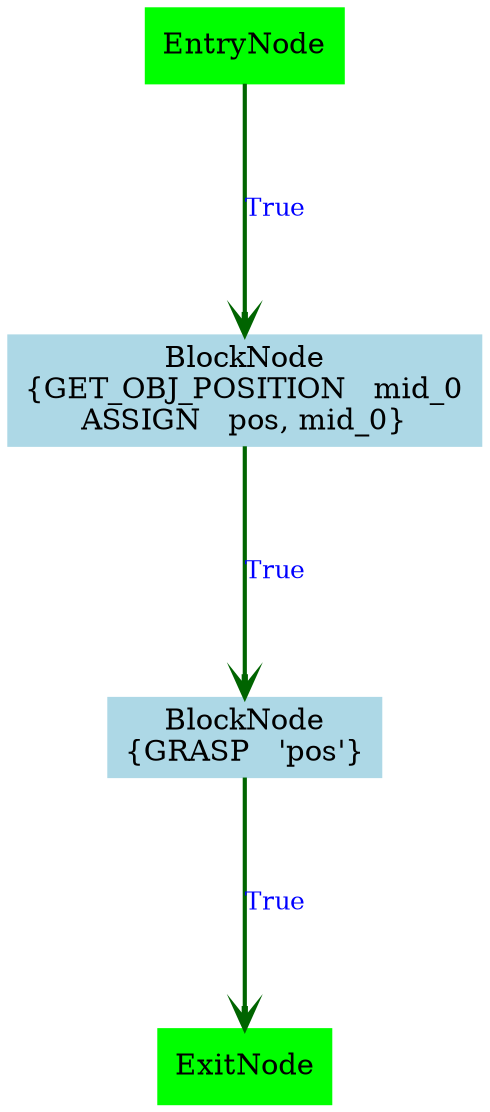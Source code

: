 digraph CFG {
  // 全局节点样式
  node [shape=box, style=filled, color=lightblue, fontcolor=black];
  // 全局边样式
  edge [color=darkgreen, penwidth=2.0, fontcolor=blue, fontsize=12, arrowhead=vee];
  ranksep=1.5;
  nodesep=0.5;
  size="20,20";
  dpi=1024;
  node_22429093 [label="BlockNode
{GRASP   'pos'}"];
  node_2048834776 [label="BlockNode
{GET_OBJ_POSITION   mid_0
ASSIGN   pos, mid_0}"];
  node_664223387 [label="ExitNode", color=green, fontcolor=black];
  node_1534030866 [label="EntryNode", color=green, fontcolor=black];
  {rank=min; node_1534030866 }
  {rank=max; node_664223387 }
  node_2048834776 -> node_22429093 [label="True"];
  node_1534030866 -> node_2048834776 [label="True"];
  node_22429093 -> node_664223387 [label="True"];
}
